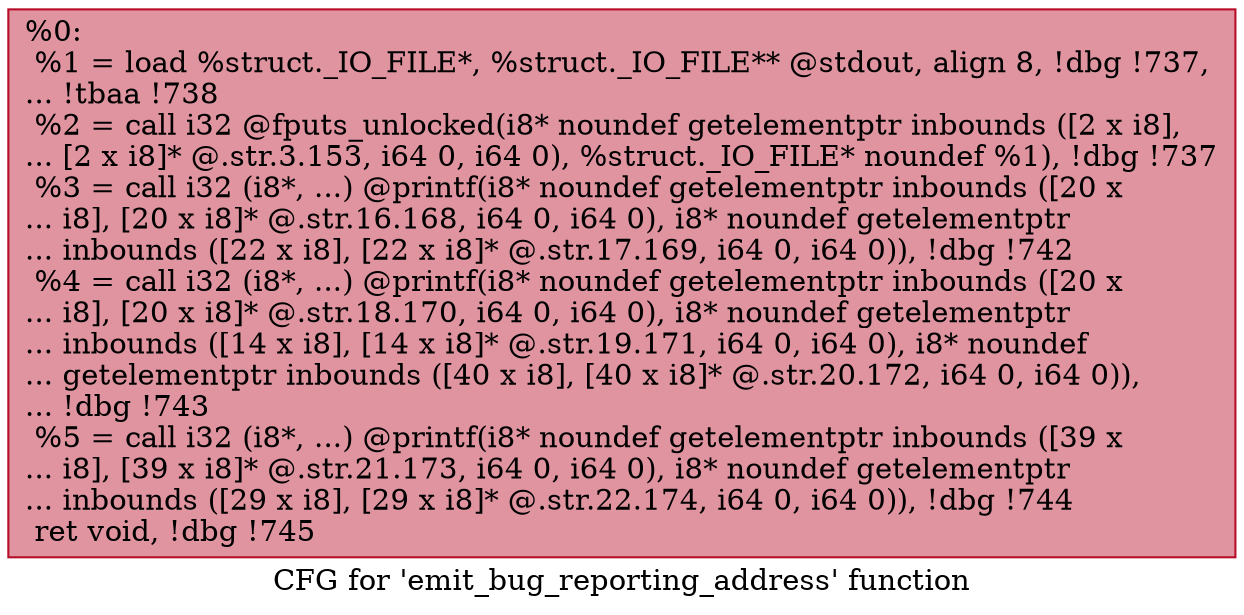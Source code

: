 digraph "CFG for 'emit_bug_reporting_address' function" {
	label="CFG for 'emit_bug_reporting_address' function";

	Node0x12644c0 [shape=record,color="#b70d28ff", style=filled, fillcolor="#b70d2870",label="{%0:\l  %1 = load %struct._IO_FILE*, %struct._IO_FILE** @stdout, align 8, !dbg !737,\l... !tbaa !738\l  %2 = call i32 @fputs_unlocked(i8* noundef getelementptr inbounds ([2 x i8],\l... [2 x i8]* @.str.3.153, i64 0, i64 0), %struct._IO_FILE* noundef %1), !dbg !737\l  %3 = call i32 (i8*, ...) @printf(i8* noundef getelementptr inbounds ([20 x\l... i8], [20 x i8]* @.str.16.168, i64 0, i64 0), i8* noundef getelementptr\l... inbounds ([22 x i8], [22 x i8]* @.str.17.169, i64 0, i64 0)), !dbg !742\l  %4 = call i32 (i8*, ...) @printf(i8* noundef getelementptr inbounds ([20 x\l... i8], [20 x i8]* @.str.18.170, i64 0, i64 0), i8* noundef getelementptr\l... inbounds ([14 x i8], [14 x i8]* @.str.19.171, i64 0, i64 0), i8* noundef\l... getelementptr inbounds ([40 x i8], [40 x i8]* @.str.20.172, i64 0, i64 0)),\l... !dbg !743\l  %5 = call i32 (i8*, ...) @printf(i8* noundef getelementptr inbounds ([39 x\l... i8], [39 x i8]* @.str.21.173, i64 0, i64 0), i8* noundef getelementptr\l... inbounds ([29 x i8], [29 x i8]* @.str.22.174, i64 0, i64 0)), !dbg !744\l  ret void, !dbg !745\l}"];
}
